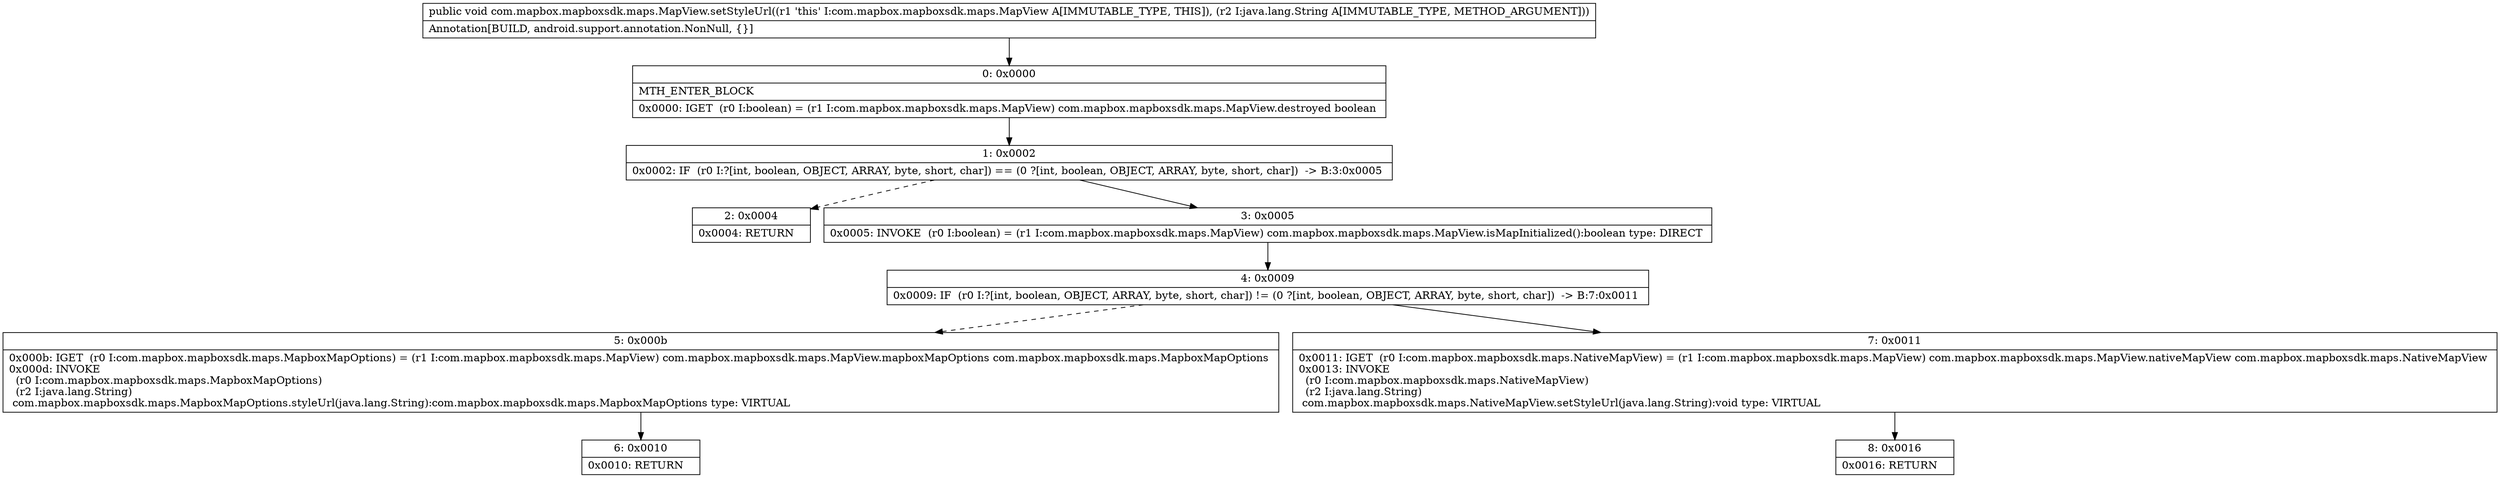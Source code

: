 digraph "CFG forcom.mapbox.mapboxsdk.maps.MapView.setStyleUrl(Ljava\/lang\/String;)V" {
Node_0 [shape=record,label="{0\:\ 0x0000|MTH_ENTER_BLOCK\l|0x0000: IGET  (r0 I:boolean) = (r1 I:com.mapbox.mapboxsdk.maps.MapView) com.mapbox.mapboxsdk.maps.MapView.destroyed boolean \l}"];
Node_1 [shape=record,label="{1\:\ 0x0002|0x0002: IF  (r0 I:?[int, boolean, OBJECT, ARRAY, byte, short, char]) == (0 ?[int, boolean, OBJECT, ARRAY, byte, short, char])  \-\> B:3:0x0005 \l}"];
Node_2 [shape=record,label="{2\:\ 0x0004|0x0004: RETURN   \l}"];
Node_3 [shape=record,label="{3\:\ 0x0005|0x0005: INVOKE  (r0 I:boolean) = (r1 I:com.mapbox.mapboxsdk.maps.MapView) com.mapbox.mapboxsdk.maps.MapView.isMapInitialized():boolean type: DIRECT \l}"];
Node_4 [shape=record,label="{4\:\ 0x0009|0x0009: IF  (r0 I:?[int, boolean, OBJECT, ARRAY, byte, short, char]) != (0 ?[int, boolean, OBJECT, ARRAY, byte, short, char])  \-\> B:7:0x0011 \l}"];
Node_5 [shape=record,label="{5\:\ 0x000b|0x000b: IGET  (r0 I:com.mapbox.mapboxsdk.maps.MapboxMapOptions) = (r1 I:com.mapbox.mapboxsdk.maps.MapView) com.mapbox.mapboxsdk.maps.MapView.mapboxMapOptions com.mapbox.mapboxsdk.maps.MapboxMapOptions \l0x000d: INVOKE  \l  (r0 I:com.mapbox.mapboxsdk.maps.MapboxMapOptions)\l  (r2 I:java.lang.String)\l com.mapbox.mapboxsdk.maps.MapboxMapOptions.styleUrl(java.lang.String):com.mapbox.mapboxsdk.maps.MapboxMapOptions type: VIRTUAL \l}"];
Node_6 [shape=record,label="{6\:\ 0x0010|0x0010: RETURN   \l}"];
Node_7 [shape=record,label="{7\:\ 0x0011|0x0011: IGET  (r0 I:com.mapbox.mapboxsdk.maps.NativeMapView) = (r1 I:com.mapbox.mapboxsdk.maps.MapView) com.mapbox.mapboxsdk.maps.MapView.nativeMapView com.mapbox.mapboxsdk.maps.NativeMapView \l0x0013: INVOKE  \l  (r0 I:com.mapbox.mapboxsdk.maps.NativeMapView)\l  (r2 I:java.lang.String)\l com.mapbox.mapboxsdk.maps.NativeMapView.setStyleUrl(java.lang.String):void type: VIRTUAL \l}"];
Node_8 [shape=record,label="{8\:\ 0x0016|0x0016: RETURN   \l}"];
MethodNode[shape=record,label="{public void com.mapbox.mapboxsdk.maps.MapView.setStyleUrl((r1 'this' I:com.mapbox.mapboxsdk.maps.MapView A[IMMUTABLE_TYPE, THIS]), (r2 I:java.lang.String A[IMMUTABLE_TYPE, METHOD_ARGUMENT]))  | Annotation[BUILD, android.support.annotation.NonNull, \{\}]\l}"];
MethodNode -> Node_0;
Node_0 -> Node_1;
Node_1 -> Node_2[style=dashed];
Node_1 -> Node_3;
Node_3 -> Node_4;
Node_4 -> Node_5[style=dashed];
Node_4 -> Node_7;
Node_5 -> Node_6;
Node_7 -> Node_8;
}

